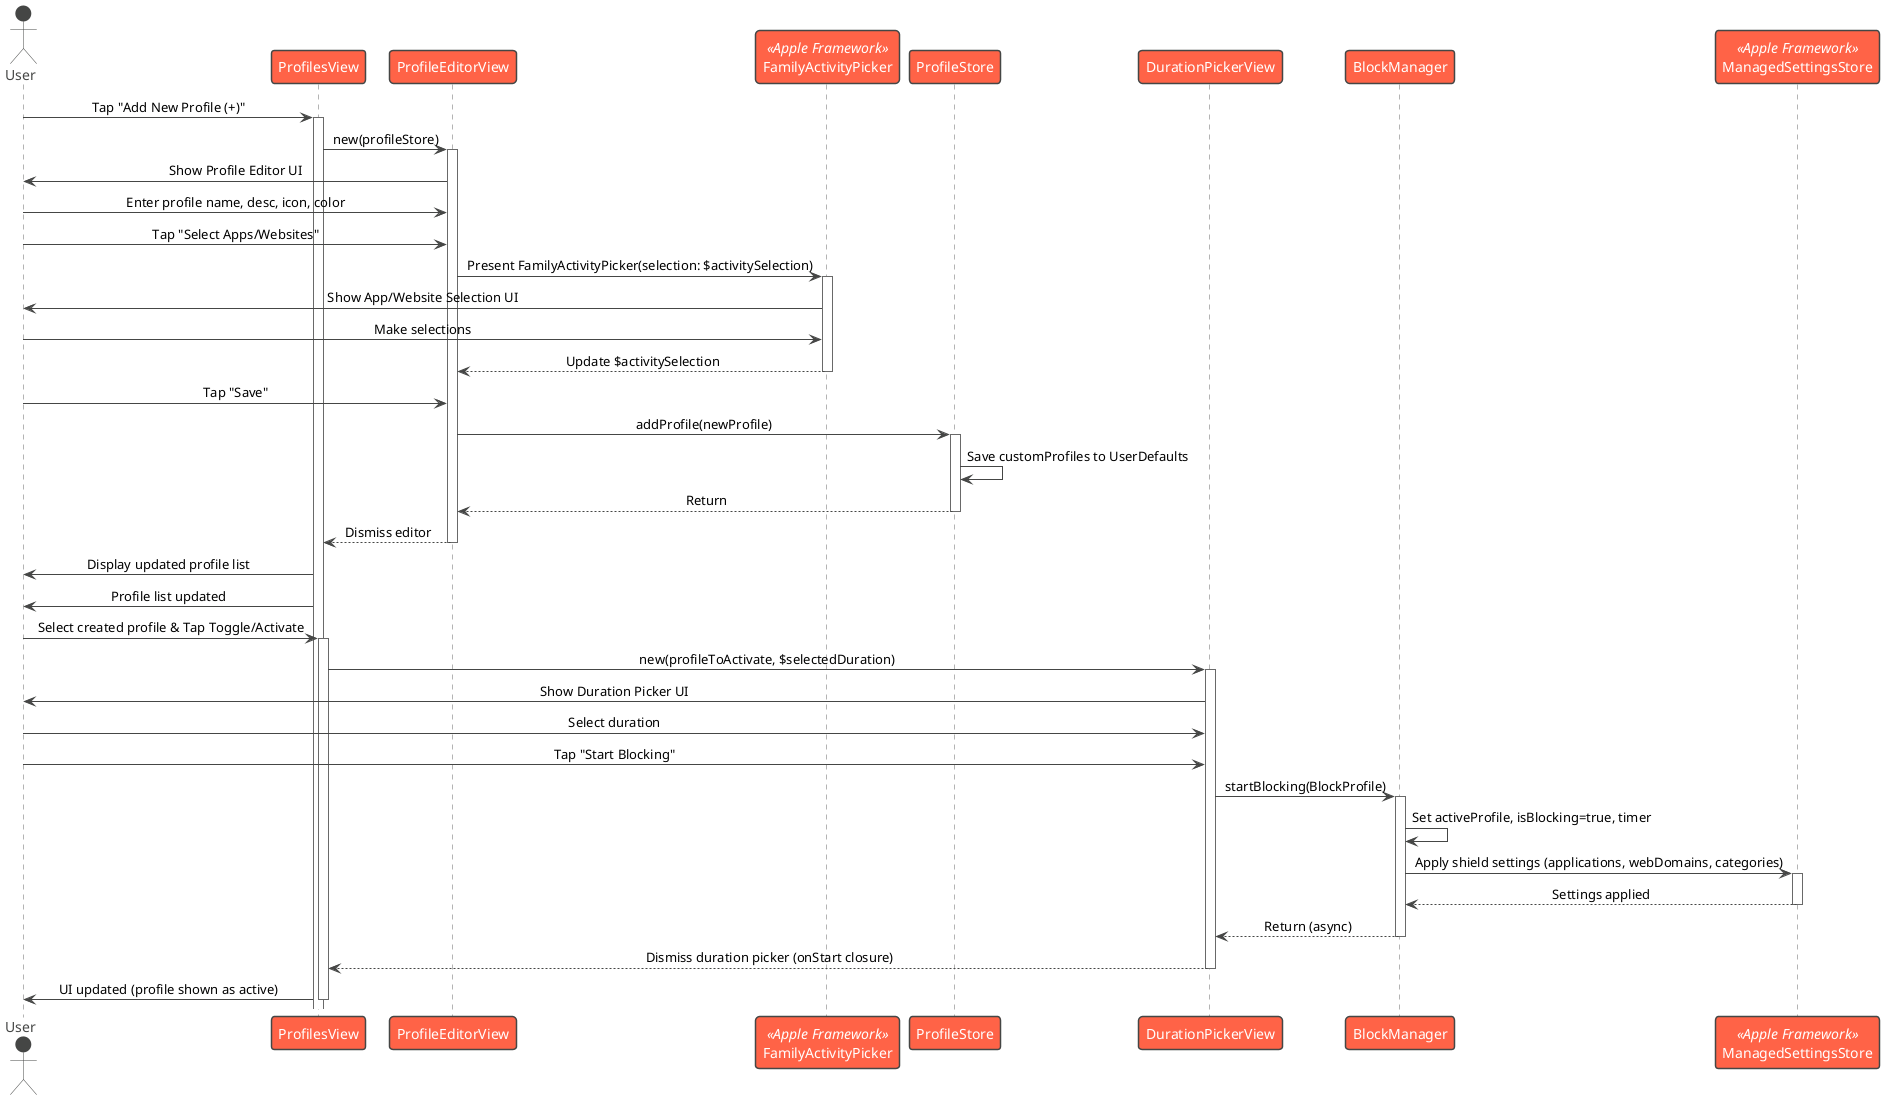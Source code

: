 @startuml Sequence Diagram: UC-1 - Create and Activate Profile

!theme vibrant

actor User
participant "ProfilesView" as PV
participant "ProfileEditorView" as PEV
participant "FamilyActivityPicker" as FAP_Apple <<Apple Framework>>
participant "ProfileStore" as PS
participant "DurationPickerView" as DPV
participant "BlockManager" as BM
participant "ManagedSettingsStore" as MSS <<Apple Framework>>

skinparam sequenceMessageAlign center

User -> PV : Tap "Add New Profile (+)"
activate PV
PV -> PEV : new(profileStore)
activate PEV
PEV -> User : Show Profile Editor UI
User -> PEV : Enter profile name, desc, icon, color
User -> PEV : Tap "Select Apps/Websites"
PEV -> FAP_Apple : Present FamilyActivityPicker(selection: $activitySelection)
activate FAP_Apple
FAP_Apple -> User : Show App/Website Selection UI
User -> FAP_Apple : Make selections
FAP_Apple --> PEV : Update $activitySelection
deactivate FAP_Apple
User -> PEV : Tap "Save"
PEV -> PS : addProfile(newProfile)
    activate PS
    PS -> PS : Save customProfiles to UserDefaults
    PS --> PEV : Return
    deactivate PS
PEV --> PV : Dismiss editor
deactivate PEV
PV -> User : Display updated profile list

PV -> User : Profile list updated
User -> PV : Select created profile & Tap Toggle/Activate
activate PV
PV -> DPV : new(profileToActivate, $selectedDuration)
activate DPV
DPV -> User : Show Duration Picker UI
User -> DPV : Select duration
User -> DPV : Tap "Start Blocking"
DPV -> BM : startBlocking(BlockProfile)
    activate BM
    BM -> BM : Set activeProfile, isBlocking=true, timer
    BM -> MSS : Apply shield settings (applications, webDomains, categories)
    activate MSS
    MSS --> BM : Settings applied
    deactivate MSS
    BM --> DPV : Return (async)
    deactivate BM
DPV --> PV : Dismiss duration picker (onStart closure)
deactivate DPV
PV -> User : UI updated (profile shown as active)
deactivate PV

@enduml
```
